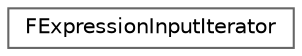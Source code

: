 digraph "Graphical Class Hierarchy"
{
 // INTERACTIVE_SVG=YES
 // LATEX_PDF_SIZE
  bgcolor="transparent";
  edge [fontname=Helvetica,fontsize=10,labelfontname=Helvetica,labelfontsize=10];
  node [fontname=Helvetica,fontsize=10,shape=box,height=0.2,width=0.4];
  rankdir="LR";
  Node0 [id="Node000000",label="FExpressionInputIterator",height=0.2,width=0.4,color="grey40", fillcolor="white", style="filled",URL="$d8/dc0/structFExpressionInputIterator.html",tooltip="Specifies what reference point should be used."];
}
